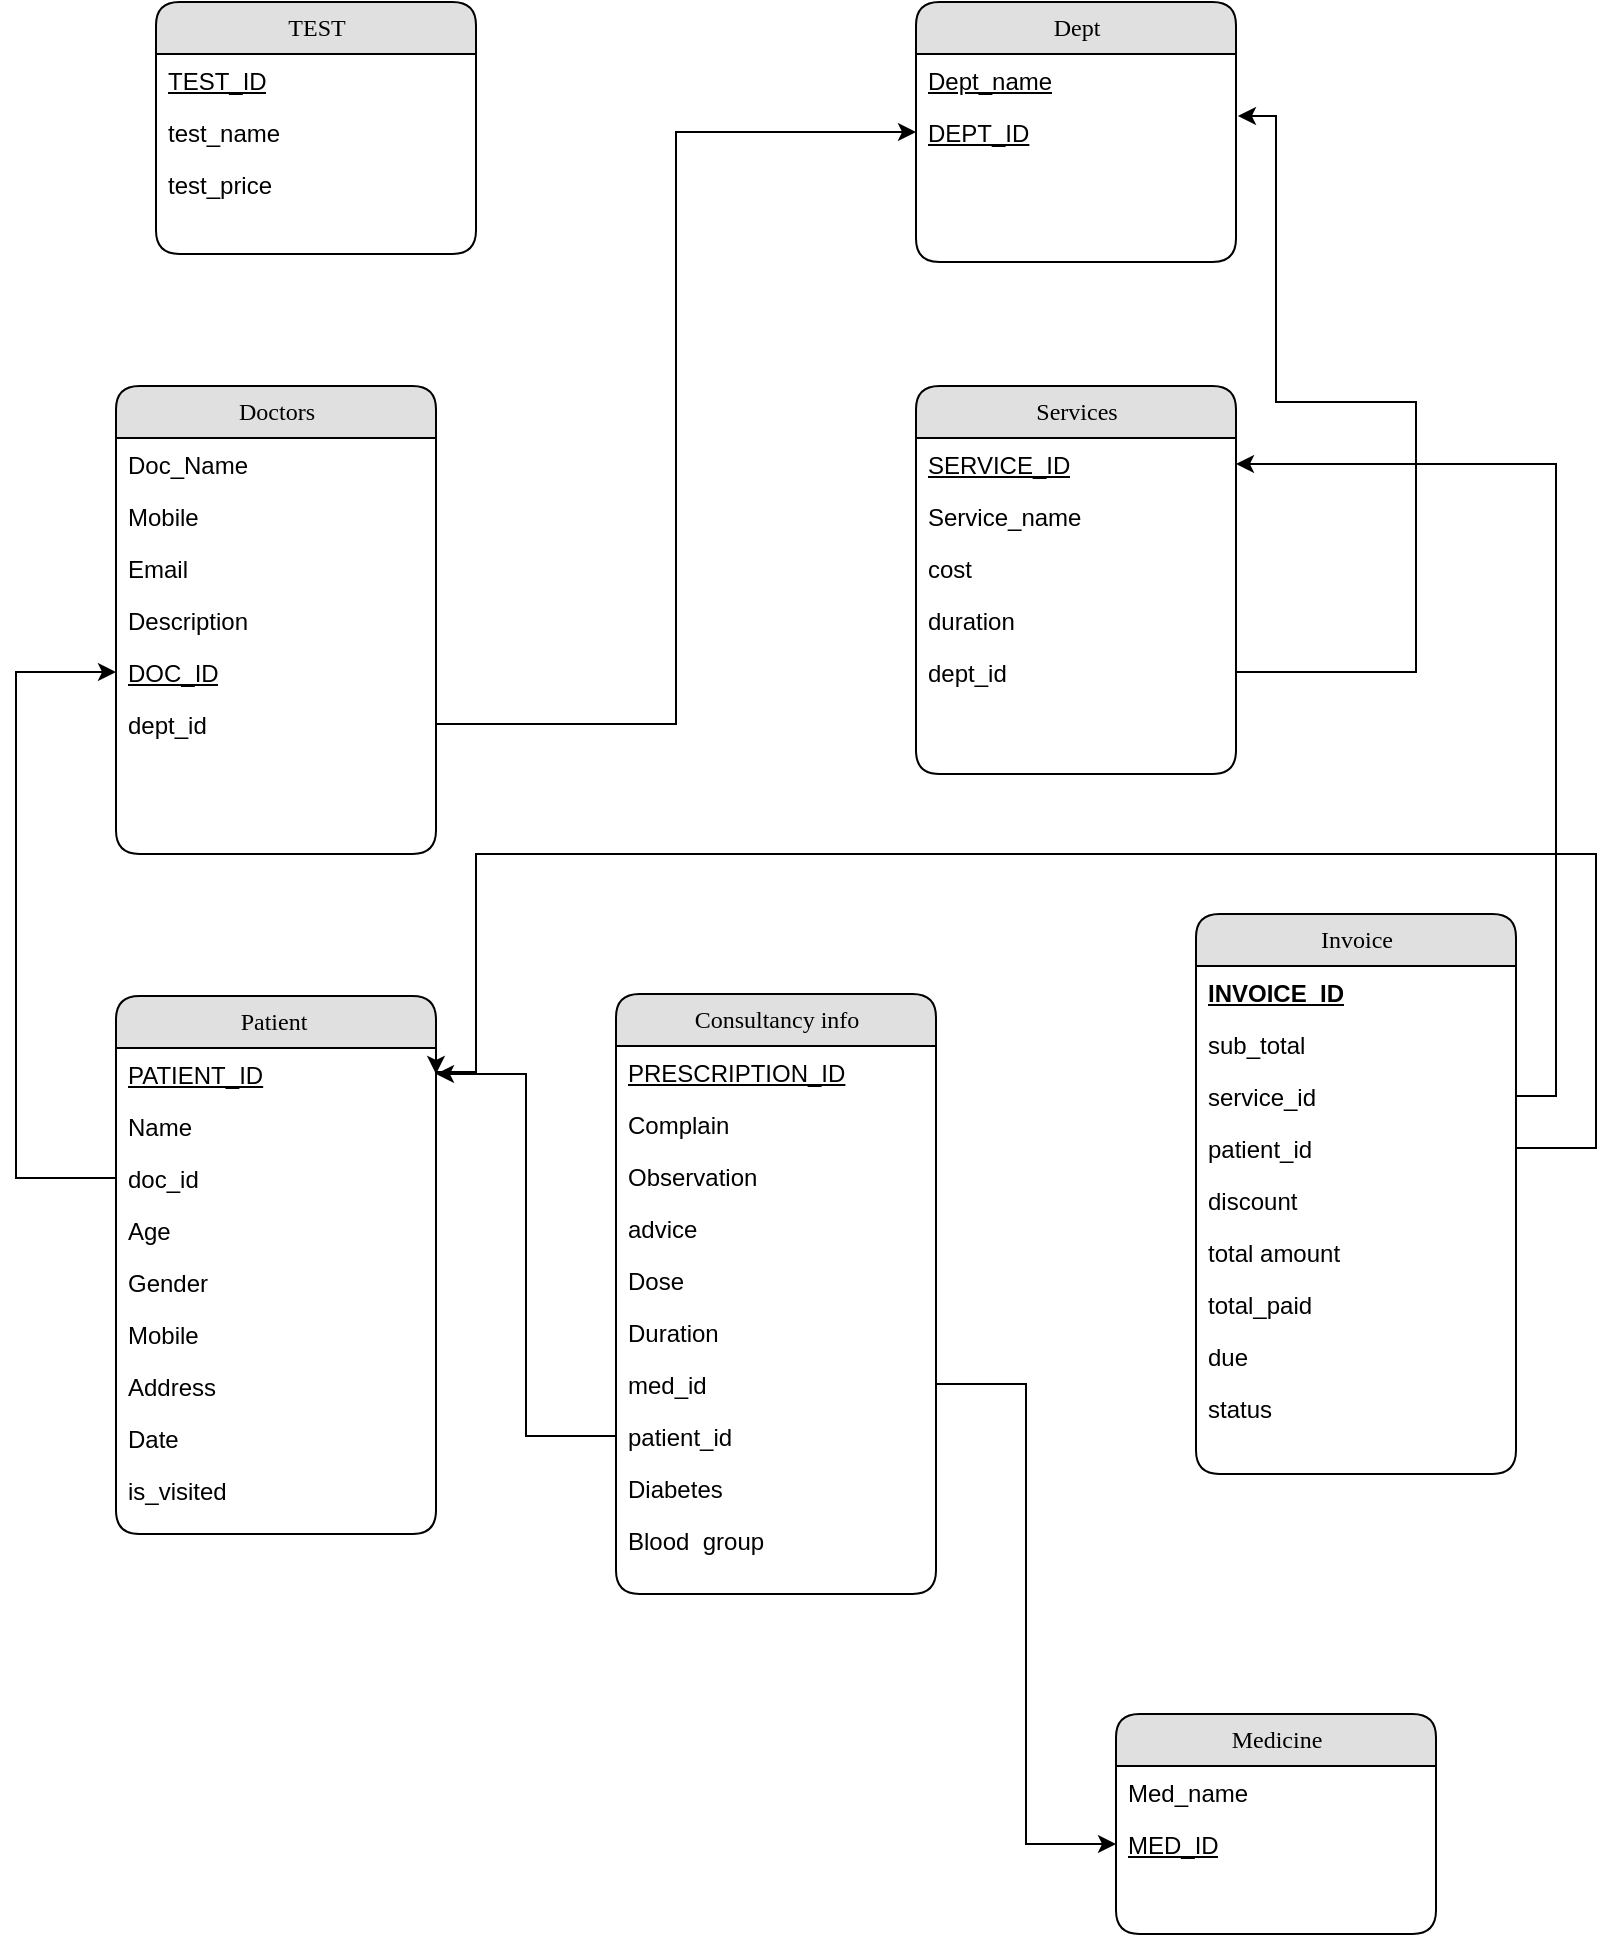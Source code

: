 <mxfile version="12.5.5" type="device"><diagram name="Page-1" id="b520641d-4fe3-3701-9064-5fc419738815"><mxGraphModel dx="868" dy="482" grid="1" gridSize="10" guides="1" tooltips="1" connect="1" arrows="1" fold="1" page="1" pageScale="1" pageWidth="1100" pageHeight="850" background="#ffffff" math="0" shadow="0"><root><mxCell id="0"/><mxCell id="1" parent="0"/><mxCell id="21ea969265ad0168-6" value="TEST" style="swimlane;html=1;fontStyle=0;childLayout=stackLayout;horizontal=1;startSize=26;fillColor=#e0e0e0;horizontalStack=0;resizeParent=1;resizeLast=0;collapsible=1;marginBottom=0;swimlaneFillColor=#ffffff;align=center;rounded=1;shadow=0;comic=0;labelBackgroundColor=none;strokeWidth=1;fontFamily=Verdana;fontSize=12" parent="1" vertex="1"><mxGeometry x="180" y="74" width="160" height="126" as="geometry"/></mxCell><mxCell id="21ea969265ad0168-7" value="TEST_ID" style="text;html=1;strokeColor=none;fillColor=none;spacingLeft=4;spacingRight=4;whiteSpace=wrap;overflow=hidden;rotatable=0;points=[[0,0.5],[1,0.5]];portConstraint=eastwest;fontStyle=4" parent="21ea969265ad0168-6" vertex="1"><mxGeometry y="26" width="160" height="26" as="geometry"/></mxCell><mxCell id="21ea969265ad0168-8" value="test_name" style="text;html=1;strokeColor=none;fillColor=none;spacingLeft=4;spacingRight=4;whiteSpace=wrap;overflow=hidden;rotatable=0;points=[[0,0.5],[1,0.5]];portConstraint=eastwest;fontStyle=0" parent="21ea969265ad0168-6" vertex="1"><mxGeometry y="52" width="160" height="26" as="geometry"/></mxCell><mxCell id="uSGyax2gIU6eGA94c1Ae-13" value="test_price" style="text;html=1;strokeColor=none;fillColor=none;spacingLeft=4;spacingRight=4;whiteSpace=wrap;overflow=hidden;rotatable=0;points=[[0,0.5],[1,0.5]];portConstraint=eastwest;fontStyle=0" parent="21ea969265ad0168-6" vertex="1"><mxGeometry y="78" width="160" height="26" as="geometry"/></mxCell><mxCell id="21ea969265ad0168-10" value="Dept" style="swimlane;html=1;fontStyle=0;childLayout=stackLayout;horizontal=1;startSize=26;fillColor=#e0e0e0;horizontalStack=0;resizeParent=1;resizeLast=0;collapsible=1;marginBottom=0;swimlaneFillColor=#ffffff;align=center;rounded=1;shadow=0;comic=0;labelBackgroundColor=none;strokeWidth=1;fontFamily=Verdana;fontSize=12" parent="1" vertex="1"><mxGeometry x="560" y="74" width="160" height="130" as="geometry"/></mxCell><mxCell id="21ea969265ad0168-11" value="Dept_name" style="text;html=1;strokeColor=none;fillColor=none;spacingLeft=4;spacingRight=4;whiteSpace=wrap;overflow=hidden;rotatable=0;points=[[0,0.5],[1,0.5]];portConstraint=eastwest;fontStyle=4" parent="21ea969265ad0168-10" vertex="1"><mxGeometry y="26" width="160" height="26" as="geometry"/></mxCell><mxCell id="CUdJERFhMysfeyE-im5j-1" value="DEPT_ID" style="text;html=1;strokeColor=none;fillColor=none;spacingLeft=4;spacingRight=4;whiteSpace=wrap;overflow=hidden;rotatable=0;points=[[0,0.5],[1,0.5]];portConstraint=eastwest;fontStyle=4" parent="21ea969265ad0168-10" vertex="1"><mxGeometry y="52" width="160" height="26" as="geometry"/></mxCell><mxCell id="21ea969265ad0168-14" value="Doctors" style="swimlane;html=1;fontStyle=0;childLayout=stackLayout;horizontal=1;startSize=26;fillColor=#e0e0e0;horizontalStack=0;resizeParent=1;resizeLast=0;collapsible=1;marginBottom=0;swimlaneFillColor=#ffffff;align=center;rounded=1;shadow=0;comic=0;labelBackgroundColor=none;strokeWidth=1;fontFamily=Verdana;fontSize=12" parent="1" vertex="1"><mxGeometry x="160" y="266" width="160" height="234" as="geometry"/></mxCell><mxCell id="21ea969265ad0168-15" value="Doc_Name" style="text;html=1;strokeColor=none;fillColor=none;spacingLeft=4;spacingRight=4;whiteSpace=wrap;overflow=hidden;rotatable=0;points=[[0,0.5],[1,0.5]];portConstraint=eastwest;fontStyle=0" parent="21ea969265ad0168-14" vertex="1"><mxGeometry y="26" width="160" height="26" as="geometry"/></mxCell><mxCell id="21ea969265ad0168-17" value="Mobile" style="text;html=1;strokeColor=none;fillColor=none;spacingLeft=4;spacingRight=4;whiteSpace=wrap;overflow=hidden;rotatable=0;points=[[0,0.5],[1,0.5]];portConstraint=eastwest;" parent="21ea969265ad0168-14" vertex="1"><mxGeometry y="52" width="160" height="26" as="geometry"/></mxCell><mxCell id="dsAVOG1PFL4FqSGwWGif-3" value="Email" style="text;html=1;strokeColor=none;fillColor=none;spacingLeft=4;spacingRight=4;whiteSpace=wrap;overflow=hidden;rotatable=0;points=[[0,0.5],[1,0.5]];portConstraint=eastwest;" parent="21ea969265ad0168-14" vertex="1"><mxGeometry y="78" width="160" height="26" as="geometry"/></mxCell><mxCell id="dsAVOG1PFL4FqSGwWGif-4" value="Description" style="text;html=1;strokeColor=none;fillColor=none;spacingLeft=4;spacingRight=4;whiteSpace=wrap;overflow=hidden;rotatable=0;points=[[0,0.5],[1,0.5]];portConstraint=eastwest;" parent="21ea969265ad0168-14" vertex="1"><mxGeometry y="104" width="160" height="26" as="geometry"/></mxCell><mxCell id="CUdJERFhMysfeyE-im5j-2" value="DOC_ID" style="text;html=1;strokeColor=none;fillColor=none;spacingLeft=4;spacingRight=4;whiteSpace=wrap;overflow=hidden;rotatable=0;points=[[0,0.5],[1,0.5]];portConstraint=eastwest;fontStyle=4" parent="21ea969265ad0168-14" vertex="1"><mxGeometry y="130" width="160" height="26" as="geometry"/></mxCell><mxCell id="CUdJERFhMysfeyE-im5j-3" value="dept_id" style="text;html=1;strokeColor=none;fillColor=none;spacingLeft=4;spacingRight=4;whiteSpace=wrap;overflow=hidden;rotatable=0;points=[[0,0.5],[1,0.5]];portConstraint=eastwest;" parent="21ea969265ad0168-14" vertex="1"><mxGeometry y="156" width="160" height="26" as="geometry"/></mxCell><mxCell id="21ea969265ad0168-18" value="Patient&amp;nbsp;" style="swimlane;html=1;fontStyle=0;childLayout=stackLayout;horizontal=1;startSize=26;fillColor=#e0e0e0;horizontalStack=0;resizeParent=1;resizeLast=0;collapsible=1;marginBottom=0;swimlaneFillColor=#ffffff;align=center;rounded=1;shadow=0;comic=0;labelBackgroundColor=none;strokeWidth=1;fontFamily=Verdana;fontSize=12" parent="1" vertex="1"><mxGeometry x="160" y="571" width="160" height="269" as="geometry"/></mxCell><mxCell id="CUdJERFhMysfeyE-im5j-15" value="&lt;u&gt;PATIENT_ID&lt;/u&gt;" style="text;html=1;strokeColor=none;fillColor=none;spacingLeft=4;spacingRight=4;whiteSpace=wrap;overflow=hidden;rotatable=0;points=[[0,0.5],[1,0.5]];portConstraint=eastwest;" parent="21ea969265ad0168-18" vertex="1"><mxGeometry y="26" width="160" height="26" as="geometry"/></mxCell><mxCell id="21ea969265ad0168-19" value="Name" style="text;html=1;strokeColor=none;fillColor=none;spacingLeft=4;spacingRight=4;whiteSpace=wrap;overflow=hidden;rotatable=0;points=[[0,0.5],[1,0.5]];portConstraint=eastwest;fontStyle=0" parent="21ea969265ad0168-18" vertex="1"><mxGeometry y="52" width="160" height="26" as="geometry"/></mxCell><mxCell id="CUdJERFhMysfeyE-im5j-10" value="doc_id" style="text;html=1;strokeColor=none;fillColor=none;spacingLeft=4;spacingRight=4;whiteSpace=wrap;overflow=hidden;rotatable=0;points=[[0,0.5],[1,0.5]];portConstraint=eastwest;" parent="21ea969265ad0168-18" vertex="1"><mxGeometry y="78" width="160" height="26" as="geometry"/></mxCell><mxCell id="21ea969265ad0168-51" value="Age" style="text;html=1;strokeColor=none;fillColor=none;spacingLeft=4;spacingRight=4;whiteSpace=wrap;overflow=hidden;rotatable=0;points=[[0,0.5],[1,0.5]];portConstraint=eastwest;" parent="21ea969265ad0168-18" vertex="1"><mxGeometry y="104" width="160" height="26" as="geometry"/></mxCell><mxCell id="21ea969265ad0168-21" value="Gender" style="text;html=1;strokeColor=none;fillColor=none;spacingLeft=4;spacingRight=4;whiteSpace=wrap;overflow=hidden;rotatable=0;points=[[0,0.5],[1,0.5]];portConstraint=eastwest;" parent="21ea969265ad0168-18" vertex="1"><mxGeometry y="130" width="160" height="26" as="geometry"/></mxCell><mxCell id="dsAVOG1PFL4FqSGwWGif-6" value="Mobile" style="text;html=1;strokeColor=none;fillColor=none;spacingLeft=4;spacingRight=4;whiteSpace=wrap;overflow=hidden;rotatable=0;points=[[0,0.5],[1,0.5]];portConstraint=eastwest;fontStyle=0" parent="21ea969265ad0168-18" vertex="1"><mxGeometry y="156" width="160" height="26" as="geometry"/></mxCell><mxCell id="dsAVOG1PFL4FqSGwWGif-5" value="Address" style="text;html=1;strokeColor=none;fillColor=none;spacingLeft=4;spacingRight=4;whiteSpace=wrap;overflow=hidden;rotatable=0;points=[[0,0.5],[1,0.5]];portConstraint=eastwest;" parent="21ea969265ad0168-18" vertex="1"><mxGeometry y="182" width="160" height="26" as="geometry"/></mxCell><mxCell id="dsAVOG1PFL4FqSGwWGif-46" value="Date" style="text;html=1;strokeColor=none;fillColor=none;spacingLeft=4;spacingRight=4;whiteSpace=wrap;overflow=hidden;rotatable=0;points=[[0,0.5],[1,0.5]];portConstraint=eastwest;" parent="21ea969265ad0168-18" vertex="1"><mxGeometry y="208" width="160" height="26" as="geometry"/></mxCell><mxCell id="uSGyax2gIU6eGA94c1Ae-19" value="is_visited" style="text;html=1;strokeColor=none;fillColor=none;spacingLeft=4;spacingRight=4;whiteSpace=wrap;overflow=hidden;rotatable=0;points=[[0,0.5],[1,0.5]];portConstraint=eastwest;" parent="21ea969265ad0168-18" vertex="1"><mxGeometry y="234" width="160" height="26" as="geometry"/></mxCell><mxCell id="21ea969265ad0168-22" value="Services" style="swimlane;html=1;fontStyle=0;childLayout=stackLayout;horizontal=1;startSize=26;fillColor=#e0e0e0;horizontalStack=0;resizeParent=1;resizeLast=0;collapsible=1;marginBottom=0;swimlaneFillColor=#ffffff;align=center;rounded=1;shadow=0;comic=0;labelBackgroundColor=none;strokeWidth=1;fontFamily=Verdana;fontSize=12" parent="1" vertex="1"><mxGeometry x="560" y="266" width="160" height="194" as="geometry"/></mxCell><mxCell id="CUdJERFhMysfeyE-im5j-7" value="SERVICE_ID" style="text;html=1;strokeColor=none;fillColor=none;spacingLeft=4;spacingRight=4;whiteSpace=wrap;overflow=hidden;rotatable=0;points=[[0,0.5],[1,0.5]];portConstraint=eastwest;fontStyle=4" parent="21ea969265ad0168-22" vertex="1"><mxGeometry y="26" width="160" height="26" as="geometry"/></mxCell><mxCell id="21ea969265ad0168-23" value="Service_name" style="text;html=1;strokeColor=none;fillColor=none;spacingLeft=4;spacingRight=4;whiteSpace=wrap;overflow=hidden;rotatable=0;points=[[0,0.5],[1,0.5]];portConstraint=eastwest;fontStyle=0" parent="21ea969265ad0168-22" vertex="1"><mxGeometry y="52" width="160" height="26" as="geometry"/></mxCell><mxCell id="dsAVOG1PFL4FqSGwWGif-1" value="&lt;span&gt;cost&lt;/span&gt;" style="text;html=1;strokeColor=none;fillColor=none;spacingLeft=4;spacingRight=4;whiteSpace=wrap;overflow=hidden;rotatable=0;points=[[0,0.5],[1,0.5]];portConstraint=eastwest;fontStyle=0" parent="21ea969265ad0168-22" vertex="1"><mxGeometry y="78" width="160" height="26" as="geometry"/></mxCell><mxCell id="dsAVOG1PFL4FqSGwWGif-2" value="duration" style="text;html=1;strokeColor=none;fillColor=none;spacingLeft=4;spacingRight=4;whiteSpace=wrap;overflow=hidden;rotatable=0;points=[[0,0.5],[1,0.5]];portConstraint=eastwest;" parent="21ea969265ad0168-22" vertex="1"><mxGeometry y="104" width="160" height="26" as="geometry"/></mxCell><mxCell id="CUdJERFhMysfeyE-im5j-5" value="dept_id" style="text;html=1;strokeColor=none;fillColor=none;spacingLeft=4;spacingRight=4;whiteSpace=wrap;overflow=hidden;rotatable=0;points=[[0,0.5],[1,0.5]];portConstraint=eastwest;" parent="21ea969265ad0168-22" vertex="1"><mxGeometry y="130" width="160" height="26" as="geometry"/></mxCell><mxCell id="21ea969265ad0168-26" value="Medicine" style="swimlane;html=1;fontStyle=0;childLayout=stackLayout;horizontal=1;startSize=26;fillColor=#e0e0e0;horizontalStack=0;resizeParent=1;resizeLast=0;collapsible=1;marginBottom=0;swimlaneFillColor=#ffffff;align=center;rounded=1;shadow=0;comic=0;labelBackgroundColor=none;strokeWidth=1;fontFamily=Verdana;fontSize=12" parent="1" vertex="1"><mxGeometry x="660" y="930" width="160" height="110" as="geometry"/></mxCell><mxCell id="21ea969265ad0168-27" value="Med_name" style="text;html=1;strokeColor=none;fillColor=none;spacingLeft=4;spacingRight=4;whiteSpace=wrap;overflow=hidden;rotatable=0;points=[[0,0.5],[1,0.5]];portConstraint=eastwest;fontStyle=0" parent="21ea969265ad0168-26" vertex="1"><mxGeometry y="26" width="160" height="26" as="geometry"/></mxCell><mxCell id="CUdJERFhMysfeyE-im5j-12" value="MED_ID" style="text;html=1;strokeColor=none;fillColor=none;spacingLeft=4;spacingRight=4;whiteSpace=wrap;overflow=hidden;rotatable=0;points=[[0,0.5],[1,0.5]];portConstraint=eastwest;fontStyle=4" parent="21ea969265ad0168-26" vertex="1"><mxGeometry y="52" width="160" height="26" as="geometry"/></mxCell><mxCell id="gHooCxRHt0d_wxz6jK_7-1" value="Invoice" style="swimlane;html=1;fontStyle=0;childLayout=stackLayout;horizontal=1;startSize=26;fillColor=#e0e0e0;horizontalStack=0;resizeParent=1;resizeLast=0;collapsible=1;marginBottom=0;swimlaneFillColor=#ffffff;align=center;rounded=1;shadow=0;comic=0;labelBackgroundColor=none;strokeWidth=1;fontFamily=Verdana;fontSize=12" parent="1" vertex="1"><mxGeometry x="700" y="530" width="160" height="280" as="geometry"/></mxCell><mxCell id="CUdJERFhMysfeyE-im5j-18" value="INVOICE_ID" style="text;html=1;strokeColor=none;fillColor=none;spacingLeft=4;spacingRight=4;whiteSpace=wrap;overflow=hidden;rotatable=0;points=[[0,0.5],[1,0.5]];portConstraint=eastwest;fontStyle=5" parent="gHooCxRHt0d_wxz6jK_7-1" vertex="1"><mxGeometry y="26" width="160" height="26" as="geometry"/></mxCell><mxCell id="gHooCxRHt0d_wxz6jK_7-7" value="sub_total" style="text;html=1;strokeColor=none;fillColor=none;spacingLeft=4;spacingRight=4;whiteSpace=wrap;overflow=hidden;rotatable=0;points=[[0,0.5],[1,0.5]];portConstraint=eastwest;" parent="gHooCxRHt0d_wxz6jK_7-1" vertex="1"><mxGeometry y="52" width="160" height="26" as="geometry"/></mxCell><mxCell id="CUdJERFhMysfeyE-im5j-8" value="service_id" style="text;html=1;strokeColor=none;fillColor=none;spacingLeft=4;spacingRight=4;whiteSpace=wrap;overflow=hidden;rotatable=0;points=[[0,0.5],[1,0.5]];portConstraint=eastwest;" parent="gHooCxRHt0d_wxz6jK_7-1" vertex="1"><mxGeometry y="78" width="160" height="26" as="geometry"/></mxCell><mxCell id="CUdJERFhMysfeyE-im5j-16" value="patient_id" style="text;html=1;strokeColor=none;fillColor=none;spacingLeft=4;spacingRight=4;whiteSpace=wrap;overflow=hidden;rotatable=0;points=[[0,0.5],[1,0.5]];portConstraint=eastwest;" parent="gHooCxRHt0d_wxz6jK_7-1" vertex="1"><mxGeometry y="104" width="160" height="26" as="geometry"/></mxCell><mxCell id="Tx5ZWHzM_uklkLjq9Mcm-2" value="discount" style="text;html=1;strokeColor=none;fillColor=none;spacingLeft=4;spacingRight=4;whiteSpace=wrap;overflow=hidden;rotatable=0;points=[[0,0.5],[1,0.5]];portConstraint=eastwest;" vertex="1" parent="gHooCxRHt0d_wxz6jK_7-1"><mxGeometry y="130" width="160" height="26" as="geometry"/></mxCell><mxCell id="Tx5ZWHzM_uklkLjq9Mcm-1" value="total amount&amp;nbsp;" style="text;html=1;strokeColor=none;fillColor=none;spacingLeft=4;spacingRight=4;whiteSpace=wrap;overflow=hidden;rotatable=0;points=[[0,0.5],[1,0.5]];portConstraint=eastwest;" vertex="1" parent="gHooCxRHt0d_wxz6jK_7-1"><mxGeometry y="156" width="160" height="26" as="geometry"/></mxCell><mxCell id="Tx5ZWHzM_uklkLjq9Mcm-4" value="total_paid" style="text;html=1;strokeColor=none;fillColor=none;spacingLeft=4;spacingRight=4;whiteSpace=wrap;overflow=hidden;rotatable=0;points=[[0,0.5],[1,0.5]];portConstraint=eastwest;" vertex="1" parent="gHooCxRHt0d_wxz6jK_7-1"><mxGeometry y="182" width="160" height="26" as="geometry"/></mxCell><mxCell id="Tx5ZWHzM_uklkLjq9Mcm-14" value="due" style="text;html=1;strokeColor=none;fillColor=none;spacingLeft=4;spacingRight=4;whiteSpace=wrap;overflow=hidden;rotatable=0;points=[[0,0.5],[1,0.5]];portConstraint=eastwest;" vertex="1" parent="gHooCxRHt0d_wxz6jK_7-1"><mxGeometry y="208" width="160" height="26" as="geometry"/></mxCell><mxCell id="Tx5ZWHzM_uklkLjq9Mcm-3" value="status&amp;nbsp;" style="text;html=1;strokeColor=none;fillColor=none;spacingLeft=4;spacingRight=4;whiteSpace=wrap;overflow=hidden;rotatable=0;points=[[0,0.5],[1,0.5]];portConstraint=eastwest;" vertex="1" parent="gHooCxRHt0d_wxz6jK_7-1"><mxGeometry y="234" width="160" height="26" as="geometry"/></mxCell><mxCell id="CUdJERFhMysfeyE-im5j-4" style="edgeStyle=orthogonalEdgeStyle;rounded=0;orthogonalLoop=1;jettySize=auto;html=1;exitX=1;exitY=0.5;exitDx=0;exitDy=0;entryX=0;entryY=0.5;entryDx=0;entryDy=0;" parent="1" source="CUdJERFhMysfeyE-im5j-3" target="CUdJERFhMysfeyE-im5j-1" edge="1"><mxGeometry relative="1" as="geometry"/></mxCell><mxCell id="CUdJERFhMysfeyE-im5j-6" style="edgeStyle=orthogonalEdgeStyle;rounded=0;orthogonalLoop=1;jettySize=auto;html=1;entryX=1.006;entryY=0.192;entryDx=0;entryDy=0;entryPerimeter=0;" parent="1" source="CUdJERFhMysfeyE-im5j-5" target="CUdJERFhMysfeyE-im5j-1" edge="1"><mxGeometry relative="1" as="geometry"><Array as="points"><mxPoint x="810" y="409"/><mxPoint x="810" y="274"/><mxPoint x="740" y="274"/><mxPoint x="740" y="131"/></Array></mxGeometry></mxCell><mxCell id="CUdJERFhMysfeyE-im5j-9" style="edgeStyle=orthogonalEdgeStyle;rounded=0;orthogonalLoop=1;jettySize=auto;html=1;exitX=1;exitY=0.5;exitDx=0;exitDy=0;entryX=1;entryY=0.5;entryDx=0;entryDy=0;" parent="1" source="CUdJERFhMysfeyE-im5j-8" target="CUdJERFhMysfeyE-im5j-7" edge="1"><mxGeometry relative="1" as="geometry"/></mxCell><mxCell id="CUdJERFhMysfeyE-im5j-11" style="edgeStyle=orthogonalEdgeStyle;rounded=0;orthogonalLoop=1;jettySize=auto;html=1;entryX=0;entryY=0.5;entryDx=0;entryDy=0;" parent="1" source="CUdJERFhMysfeyE-im5j-10" target="CUdJERFhMysfeyE-im5j-2" edge="1"><mxGeometry relative="1" as="geometry"><Array as="points"><mxPoint x="110" y="662"/><mxPoint x="110" y="409"/></Array></mxGeometry></mxCell><mxCell id="CUdJERFhMysfeyE-im5j-14" style="edgeStyle=orthogonalEdgeStyle;rounded=0;orthogonalLoop=1;jettySize=auto;html=1;entryX=0;entryY=0.5;entryDx=0;entryDy=0;" parent="1" source="CUdJERFhMysfeyE-im5j-13" target="CUdJERFhMysfeyE-im5j-12" edge="1"><mxGeometry relative="1" as="geometry"/></mxCell><mxCell id="CUdJERFhMysfeyE-im5j-17" style="edgeStyle=orthogonalEdgeStyle;rounded=0;orthogonalLoop=1;jettySize=auto;html=1;exitX=1;exitY=0.5;exitDx=0;exitDy=0;entryX=1;entryY=0.5;entryDx=0;entryDy=0;" parent="1" source="CUdJERFhMysfeyE-im5j-16" target="CUdJERFhMysfeyE-im5j-15" edge="1"><mxGeometry relative="1" as="geometry"><Array as="points"><mxPoint x="900" y="647"/><mxPoint x="900" y="500"/><mxPoint x="340" y="500"/><mxPoint x="340" y="609"/><mxPoint x="320" y="609"/></Array></mxGeometry></mxCell><mxCell id="uSGyax2gIU6eGA94c1Ae-1" value="Consultancy info" style="swimlane;html=1;fontStyle=0;childLayout=stackLayout;horizontal=1;startSize=26;fillColor=#e0e0e0;horizontalStack=0;resizeParent=1;resizeLast=0;collapsible=1;marginBottom=0;swimlaneFillColor=#ffffff;align=center;rounded=1;shadow=0;comic=0;labelBackgroundColor=none;strokeWidth=1;fontFamily=Verdana;fontSize=12" parent="1" vertex="1"><mxGeometry x="410" y="570" width="160" height="300" as="geometry"/></mxCell><mxCell id="dsAVOG1PFL4FqSGwWGif-9" value="PRESCRIPTION_ID" style="text;html=1;strokeColor=none;fillColor=none;spacingLeft=4;spacingRight=4;whiteSpace=wrap;overflow=hidden;rotatable=0;points=[[0,0.5],[1,0.5]];portConstraint=eastwest;fontStyle=4" parent="uSGyax2gIU6eGA94c1Ae-1" vertex="1"><mxGeometry y="26" width="160" height="26" as="geometry"/></mxCell><mxCell id="dsAVOG1PFL4FqSGwWGif-12" value="Complain" style="text;html=1;strokeColor=none;fillColor=none;spacingLeft=4;spacingRight=4;whiteSpace=wrap;overflow=hidden;rotatable=0;points=[[0,0.5],[1,0.5]];portConstraint=eastwest;" parent="uSGyax2gIU6eGA94c1Ae-1" vertex="1"><mxGeometry y="52" width="160" height="26" as="geometry"/></mxCell><mxCell id="dsAVOG1PFL4FqSGwWGif-11" value="Observation" style="text;html=1;strokeColor=none;fillColor=none;spacingLeft=4;spacingRight=4;whiteSpace=wrap;overflow=hidden;rotatable=0;points=[[0,0.5],[1,0.5]];portConstraint=eastwest;" parent="uSGyax2gIU6eGA94c1Ae-1" vertex="1"><mxGeometry y="78" width="160" height="26" as="geometry"/></mxCell><mxCell id="dsAVOG1PFL4FqSGwWGif-13" value="advice" style="text;html=1;strokeColor=none;fillColor=none;spacingLeft=4;spacingRight=4;whiteSpace=wrap;overflow=hidden;rotatable=0;points=[[0,0.5],[1,0.5]];portConstraint=eastwest;" parent="uSGyax2gIU6eGA94c1Ae-1" vertex="1"><mxGeometry y="104" width="160" height="26" as="geometry"/></mxCell><mxCell id="dsAVOG1PFL4FqSGwWGif-44" value="Dose" style="text;html=1;strokeColor=none;fillColor=none;spacingLeft=4;spacingRight=4;whiteSpace=wrap;overflow=hidden;rotatable=0;points=[[0,0.5],[1,0.5]];portConstraint=eastwest;" parent="uSGyax2gIU6eGA94c1Ae-1" vertex="1"><mxGeometry y="130" width="160" height="26" as="geometry"/></mxCell><mxCell id="dsAVOG1PFL4FqSGwWGif-45" value="Duration" style="text;html=1;strokeColor=none;fillColor=none;spacingLeft=4;spacingRight=4;whiteSpace=wrap;overflow=hidden;rotatable=0;points=[[0,0.5],[1,0.5]];portConstraint=eastwest;" parent="uSGyax2gIU6eGA94c1Ae-1" vertex="1"><mxGeometry y="156" width="160" height="26" as="geometry"/></mxCell><mxCell id="CUdJERFhMysfeyE-im5j-13" value="med_id" style="text;html=1;strokeColor=none;fillColor=none;spacingLeft=4;spacingRight=4;whiteSpace=wrap;overflow=hidden;rotatable=0;points=[[0,0.5],[1,0.5]];portConstraint=eastwest;" parent="uSGyax2gIU6eGA94c1Ae-1" vertex="1"><mxGeometry y="182" width="160" height="26" as="geometry"/></mxCell><mxCell id="uSGyax2gIU6eGA94c1Ae-16" value="patient_id" style="text;html=1;strokeColor=none;fillColor=none;spacingLeft=4;spacingRight=4;whiteSpace=wrap;overflow=hidden;rotatable=0;points=[[0,0.5],[1,0.5]];portConstraint=eastwest;" parent="uSGyax2gIU6eGA94c1Ae-1" vertex="1"><mxGeometry y="208" width="160" height="26" as="geometry"/></mxCell><mxCell id="dsAVOG1PFL4FqSGwWGif-8" value="Diabetes" style="text;html=1;strokeColor=none;fillColor=none;spacingLeft=4;spacingRight=4;whiteSpace=wrap;overflow=hidden;rotatable=0;points=[[0,0.5],[1,0.5]];portConstraint=eastwest;" parent="uSGyax2gIU6eGA94c1Ae-1" vertex="1"><mxGeometry y="234" width="160" height="26" as="geometry"/></mxCell><mxCell id="dsAVOG1PFL4FqSGwWGif-7" value="Blood&amp;nbsp; group&lt;span style=&quot;color: rgba(0 , 0 , 0 , 0) ; font-family: monospace ; font-size: 0px ; white-space: nowrap&quot;&gt;%3CmxGraphModel%3E%3Croot%3E%3CmxCell%20id%3D%220%22%2F%3E%3CmxCell%20id%3D%221%22%20parent%3D%220%22%2F%3E%3CmxCell%20id%3D%222%22%20value%3D%22Address%22%20style%3D%22text%3Bhtml%3D1%3BstrokeColor%3Dnone%3BfillColor%3Dnone%3BspacingLeft%3D4%3BspacingRight%3D4%3BwhiteSpace%3Dwrap%3Boverflow%3Dhidden%3Brotatable%3D0%3Bpoints%3D%5B%5B0%2C0.5%5D%2C%5B1%2C0.5%5D%5D%3BportConstraint%3Deastwest%3B%22%20vertex%3D%221%22%20parent%3D%221%22%3E%3CmxGeometry%20x%3D%22160%22%20y%3D%22726%22%20width%3D%22160%22%20height%3D%2226%22%20as%3D%22geometry%22%2F%3E%3C%2FmxCell%3E%3C%2Froot%3E%3C%2FmxGraphModel%3E&lt;/span&gt;" style="text;html=1;strokeColor=none;fillColor=none;spacingLeft=4;spacingRight=4;whiteSpace=wrap;overflow=hidden;rotatable=0;points=[[0,0.5],[1,0.5]];portConstraint=eastwest;" parent="uSGyax2gIU6eGA94c1Ae-1" vertex="1"><mxGeometry y="260" width="160" height="26" as="geometry"/></mxCell><mxCell id="uSGyax2gIU6eGA94c1Ae-17" style="edgeStyle=orthogonalEdgeStyle;rounded=0;orthogonalLoop=1;jettySize=auto;html=1;entryX=1;entryY=0.5;entryDx=0;entryDy=0;" parent="1" source="uSGyax2gIU6eGA94c1Ae-16" target="CUdJERFhMysfeyE-im5j-15" edge="1"><mxGeometry relative="1" as="geometry"/></mxCell></root></mxGraphModel></diagram></mxfile>